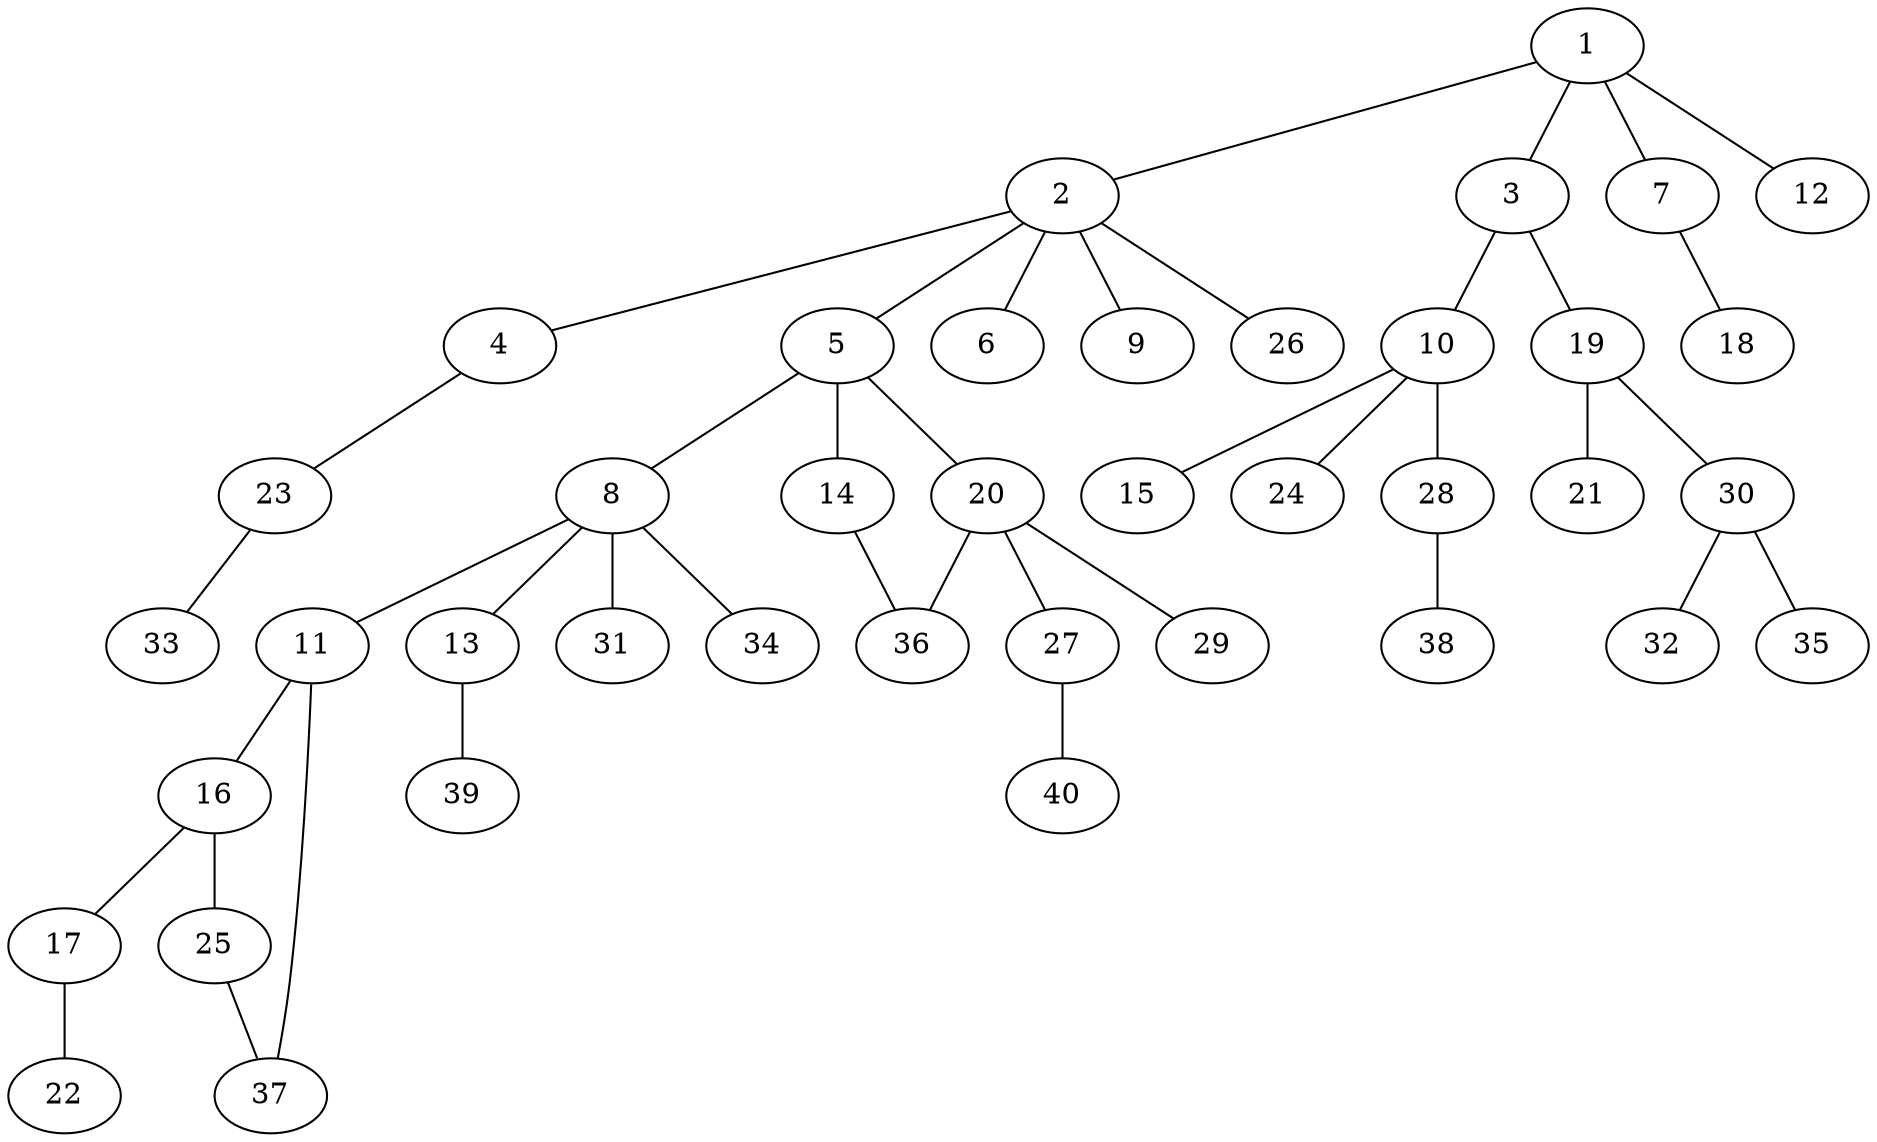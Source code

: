 graph graphname {1--2
1--3
1--7
1--12
2--4
2--5
2--6
2--9
2--26
3--10
3--19
4--23
5--8
5--14
5--20
7--18
8--11
8--13
8--31
8--34
10--15
10--24
10--28
11--16
11--37
13--39
14--36
16--17
16--25
17--22
19--21
19--30
20--27
20--29
20--36
23--33
25--37
27--40
28--38
30--32
30--35
}